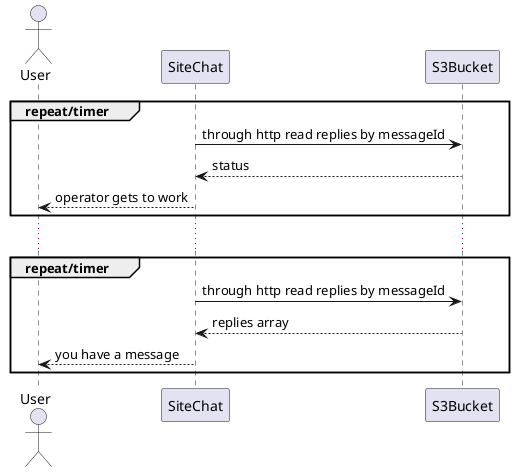 @startuml
actor User

group repeat/timer
SiteChat -> S3Bucket: through http read replies by messageId
S3Bucket --> SiteChat: status
SiteChat --> User: operator gets to work
end

...

group repeat/timer
SiteChat -> S3Bucket: through http read replies by messageId
S3Bucket --> SiteChat: replies array
SiteChat --> User: you have a message
end

deactivate SiteChat
@enduml

